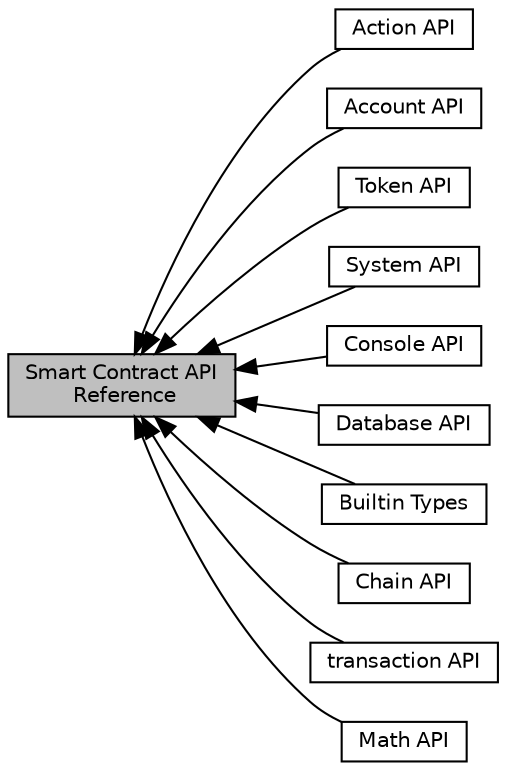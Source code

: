 digraph "Smart Contract API Reference"
{
  edge [fontname="Helvetica",fontsize="10",labelfontname="Helvetica",labelfontsize="10"];
  node [fontname="Helvetica",fontsize="10",shape=record];
  rankdir=LR;
  Node2 [label="Action API",height=0.2,width=0.4,color="black", fillcolor="white", style="filled",URL="$group__actionapi.html",tooltip="Define API for querying action properties. "];
  Node1 [label="Account API",height=0.2,width=0.4,color="black", fillcolor="white", style="filled",URL="$group__accountapi.html",tooltip="Define API for querying account data. "];
  Node8 [label="Token API",height=0.2,width=0.4,color="black", fillcolor="white", style="filled",URL="$group__tokens.html",tooltip="Defines the ABI for interfacing with standard-compatible token messages and database tables..."];
  Node0 [label="Smart Contract API\l Reference",height=0.2,width=0.4,color="black", fillcolor="grey75", style="filled", fontcolor="black"];
  Node7 [label="System API",height=0.2,width=0.4,color="black", fillcolor="white", style="filled",URL="$group__systemapi.html",tooltip="Define API for interacting with system level intrinsics. "];
  Node6 [label="Console API",height=0.2,width=0.4,color="black", fillcolor="white", style="filled",URL="$group__consoleapi.html",tooltip="Enables applications to log/print text messages. "];
  Node4 [label="Database API",height=0.2,width=0.4,color="black", fillcolor="white", style="filled",URL="$group__database.html",tooltip="APIs that store and retreive data on the blockchainAAC.IO organizes data according to the following b..."];
  Node10 [label="Builtin Types",height=0.2,width=0.4,color="black", fillcolor="white", style="filled",URL="$group__types.html",tooltip="Specifies typedefs and aliases. "];
  Node3 [label="Chain API",height=0.2,width=0.4,color="black", fillcolor="white", style="filled",URL="$group__chainapi.html",tooltip="Define API for querying internal chain state. "];
  Node9 [label="transaction API",height=0.2,width=0.4,color="black", fillcolor="white", style="filled",URL="$group__transactionapi.html",tooltip="Define API for sending transactions and inline messages. "];
  Node5 [label="Math API",height=0.2,width=0.4,color="black", fillcolor="white", style="filled",URL="$group__mathapi.html",tooltip="Defines common math functions. "];
  Node0->Node1 [shape=plaintext, dir="back", style="solid"];
  Node0->Node2 [shape=plaintext, dir="back", style="solid"];
  Node0->Node3 [shape=plaintext, dir="back", style="solid"];
  Node0->Node4 [shape=plaintext, dir="back", style="solid"];
  Node0->Node5 [shape=plaintext, dir="back", style="solid"];
  Node0->Node6 [shape=plaintext, dir="back", style="solid"];
  Node0->Node7 [shape=plaintext, dir="back", style="solid"];
  Node0->Node8 [shape=plaintext, dir="back", style="solid"];
  Node0->Node9 [shape=plaintext, dir="back", style="solid"];
  Node0->Node10 [shape=plaintext, dir="back", style="solid"];
}
